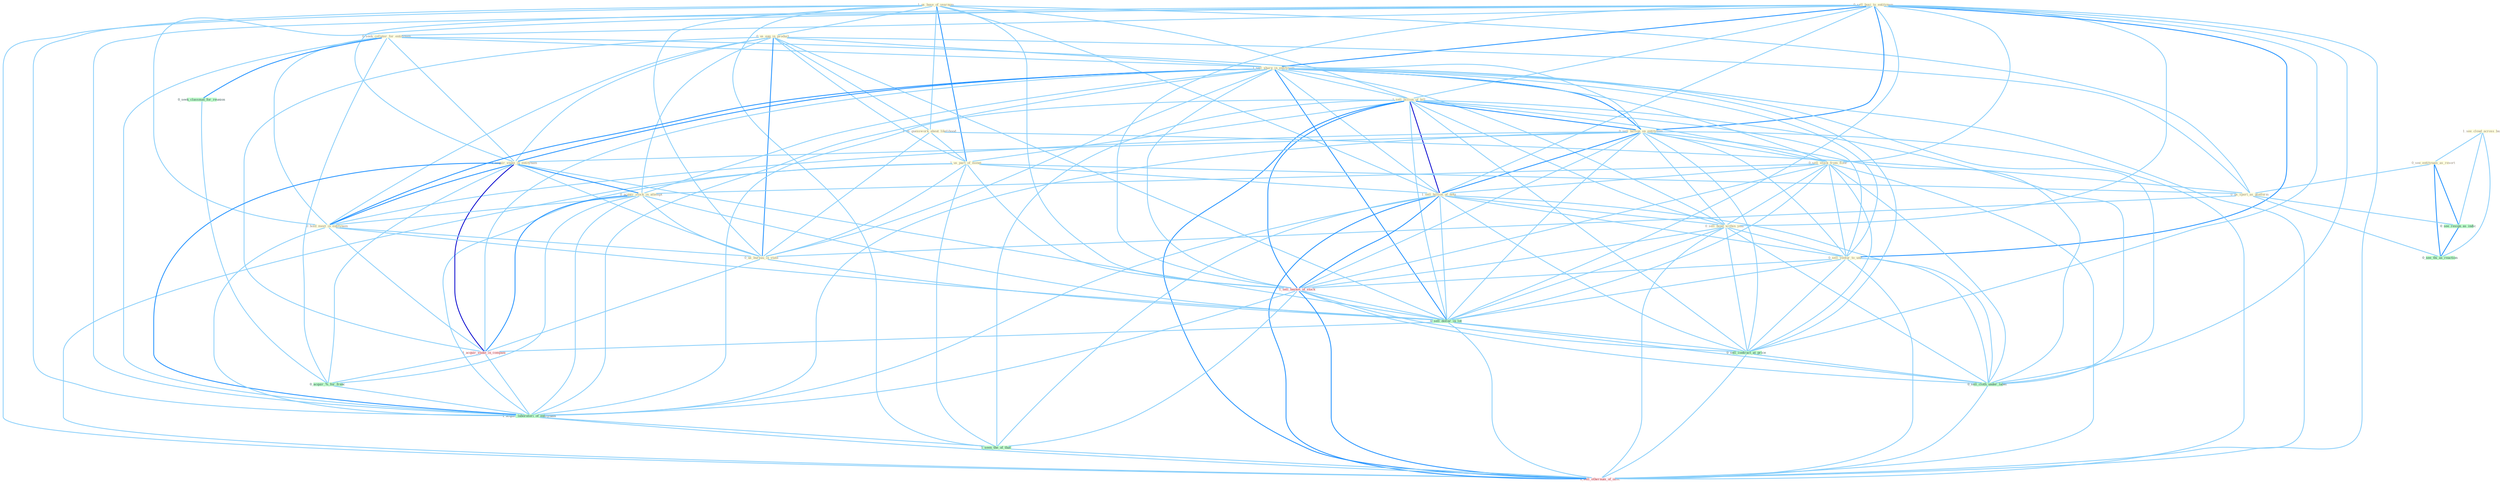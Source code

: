 Graph G{ 
    node
    [shape=polygon,style=filled,width=.5,height=.06,color="#BDFCC9",fixedsize=true,fontsize=4,
    fontcolor="#2f4f4f"];
    {node
    [color="#ffffe0", fontcolor="#8b7d6b"] "1_us_base_of_yearnum " "1_see_cloud_across_bai " "0_see_entitynam_as_resort " "0_sell_busi_to_entitynam " "0_seek_collater_for_entitynam " "0_us_egg_in_product " "1_sell_share_in_entitynam " "1_sell_billion_of_bill " "0_sell_billion_on_entitynam " "1_us_guesswork_about_likelihood " "1_us_part_of_monei " "1_acquir_stake_in_entitynam " "0_sell_stock_from_floor " "0_acquir_stock_in_attempt " "0_us_sport_as_platform " "0_hold_meet_in_entitynam " "1_sell_billion_of_note " "0_sell_bond_within_year " "0_sell_ventur_to_unit " "0_us_bureau_in_state "}
{node [color="#fff0f5", fontcolor="#b22222"] "1_sell_basket_of_stock " "1_acquir_stake_in_compani " "1_sell_othernum_of_offic "}
edge [color="#B0E2FF"];

	"1_us_base_of_yearnum " -- "0_us_egg_in_product " [w="1", color="#87cefa" ];
	"1_us_base_of_yearnum " -- "1_sell_billion_of_bill " [w="1", color="#87cefa" ];
	"1_us_base_of_yearnum " -- "1_us_guesswork_about_likelihood " [w="1", color="#87cefa" ];
	"1_us_base_of_yearnum " -- "1_us_part_of_monei " [w="2", color="#1e90ff" , len=0.8];
	"1_us_base_of_yearnum " -- "0_us_sport_as_platform " [w="1", color="#87cefa" ];
	"1_us_base_of_yearnum " -- "1_sell_billion_of_note " [w="1", color="#87cefa" ];
	"1_us_base_of_yearnum " -- "0_us_bureau_in_state " [w="1", color="#87cefa" ];
	"1_us_base_of_yearnum " -- "1_sell_basket_of_stock " [w="1", color="#87cefa" ];
	"1_us_base_of_yearnum " -- "1_acquir_laboratori_of_entitynam " [w="1", color="#87cefa" ];
	"1_us_base_of_yearnum " -- "1_seen_the_of_that " [w="1", color="#87cefa" ];
	"1_us_base_of_yearnum " -- "1_sell_othernum_of_offic " [w="1", color="#87cefa" ];
	"1_see_cloud_across_bai " -- "0_see_entitynam_as_resort " [w="1", color="#87cefa" ];
	"1_see_cloud_across_bai " -- "0_see_resign_as_indic " [w="1", color="#87cefa" ];
	"1_see_cloud_across_bai " -- "0_see_thi_as_reaction " [w="1", color="#87cefa" ];
	"0_see_entitynam_as_resort " -- "0_us_sport_as_platform " [w="1", color="#87cefa" ];
	"0_see_entitynam_as_resort " -- "0_see_resign_as_indic " [w="2", color="#1e90ff" , len=0.8];
	"0_see_entitynam_as_resort " -- "0_see_thi_as_reaction " [w="2", color="#1e90ff" , len=0.8];
	"0_sell_busi_to_entitynam " -- "0_seek_collater_for_entitynam " [w="1", color="#87cefa" ];
	"0_sell_busi_to_entitynam " -- "1_sell_share_in_entitynam " [w="2", color="#1e90ff" , len=0.8];
	"0_sell_busi_to_entitynam " -- "1_sell_billion_of_bill " [w="1", color="#87cefa" ];
	"0_sell_busi_to_entitynam " -- "0_sell_billion_on_entitynam " [w="2", color="#1e90ff" , len=0.8];
	"0_sell_busi_to_entitynam " -- "1_acquir_stake_in_entitynam " [w="1", color="#87cefa" ];
	"0_sell_busi_to_entitynam " -- "0_sell_stock_from_floor " [w="1", color="#87cefa" ];
	"0_sell_busi_to_entitynam " -- "0_hold_meet_in_entitynam " [w="1", color="#87cefa" ];
	"0_sell_busi_to_entitynam " -- "1_sell_billion_of_note " [w="1", color="#87cefa" ];
	"0_sell_busi_to_entitynam " -- "0_sell_bond_within_year " [w="1", color="#87cefa" ];
	"0_sell_busi_to_entitynam " -- "0_sell_ventur_to_unit " [w="2", color="#1e90ff" , len=0.8];
	"0_sell_busi_to_entitynam " -- "1_sell_basket_of_stock " [w="1", color="#87cefa" ];
	"0_sell_busi_to_entitynam " -- "0_sell_dollar_in_lot " [w="1", color="#87cefa" ];
	"0_sell_busi_to_entitynam " -- "0_sell_contract_at_price " [w="1", color="#87cefa" ];
	"0_sell_busi_to_entitynam " -- "1_acquir_laboratori_of_entitynam " [w="1", color="#87cefa" ];
	"0_sell_busi_to_entitynam " -- "0_sell_cloth_under_label " [w="1", color="#87cefa" ];
	"0_sell_busi_to_entitynam " -- "1_sell_othernum_of_offic " [w="1", color="#87cefa" ];
	"0_seek_collater_for_entitynam " -- "1_sell_share_in_entitynam " [w="1", color="#87cefa" ];
	"0_seek_collater_for_entitynam " -- "0_sell_billion_on_entitynam " [w="1", color="#87cefa" ];
	"0_seek_collater_for_entitynam " -- "1_acquir_stake_in_entitynam " [w="1", color="#87cefa" ];
	"0_seek_collater_for_entitynam " -- "0_hold_meet_in_entitynam " [w="1", color="#87cefa" ];
	"0_seek_collater_for_entitynam " -- "0_seek_classmat_for_reunion " [w="2", color="#1e90ff" , len=0.8];
	"0_seek_collater_for_entitynam " -- "0_acquir_%_for_franc " [w="1", color="#87cefa" ];
	"0_seek_collater_for_entitynam " -- "1_acquir_laboratori_of_entitynam " [w="1", color="#87cefa" ];
	"0_us_egg_in_product " -- "1_sell_share_in_entitynam " [w="1", color="#87cefa" ];
	"0_us_egg_in_product " -- "1_us_guesswork_about_likelihood " [w="1", color="#87cefa" ];
	"0_us_egg_in_product " -- "1_us_part_of_monei " [w="1", color="#87cefa" ];
	"0_us_egg_in_product " -- "1_acquir_stake_in_entitynam " [w="1", color="#87cefa" ];
	"0_us_egg_in_product " -- "0_acquir_stock_in_attempt " [w="1", color="#87cefa" ];
	"0_us_egg_in_product " -- "0_us_sport_as_platform " [w="1", color="#87cefa" ];
	"0_us_egg_in_product " -- "0_hold_meet_in_entitynam " [w="1", color="#87cefa" ];
	"0_us_egg_in_product " -- "0_us_bureau_in_state " [w="2", color="#1e90ff" , len=0.8];
	"0_us_egg_in_product " -- "0_sell_dollar_in_lot " [w="1", color="#87cefa" ];
	"0_us_egg_in_product " -- "1_acquir_stake_in_compani " [w="1", color="#87cefa" ];
	"1_sell_share_in_entitynam " -- "1_sell_billion_of_bill " [w="1", color="#87cefa" ];
	"1_sell_share_in_entitynam " -- "0_sell_billion_on_entitynam " [w="2", color="#1e90ff" , len=0.8];
	"1_sell_share_in_entitynam " -- "1_acquir_stake_in_entitynam " [w="2", color="#1e90ff" , len=0.8];
	"1_sell_share_in_entitynam " -- "0_sell_stock_from_floor " [w="1", color="#87cefa" ];
	"1_sell_share_in_entitynam " -- "0_acquir_stock_in_attempt " [w="1", color="#87cefa" ];
	"1_sell_share_in_entitynam " -- "0_hold_meet_in_entitynam " [w="2", color="#1e90ff" , len=0.8];
	"1_sell_share_in_entitynam " -- "1_sell_billion_of_note " [w="1", color="#87cefa" ];
	"1_sell_share_in_entitynam " -- "0_sell_bond_within_year " [w="1", color="#87cefa" ];
	"1_sell_share_in_entitynam " -- "0_sell_ventur_to_unit " [w="1", color="#87cefa" ];
	"1_sell_share_in_entitynam " -- "0_us_bureau_in_state " [w="1", color="#87cefa" ];
	"1_sell_share_in_entitynam " -- "1_sell_basket_of_stock " [w="1", color="#87cefa" ];
	"1_sell_share_in_entitynam " -- "0_sell_dollar_in_lot " [w="2", color="#1e90ff" , len=0.8];
	"1_sell_share_in_entitynam " -- "1_acquir_stake_in_compani " [w="1", color="#87cefa" ];
	"1_sell_share_in_entitynam " -- "0_sell_contract_at_price " [w="1", color="#87cefa" ];
	"1_sell_share_in_entitynam " -- "1_acquir_laboratori_of_entitynam " [w="1", color="#87cefa" ];
	"1_sell_share_in_entitynam " -- "0_sell_cloth_under_label " [w="1", color="#87cefa" ];
	"1_sell_share_in_entitynam " -- "1_sell_othernum_of_offic " [w="1", color="#87cefa" ];
	"1_sell_billion_of_bill " -- "0_sell_billion_on_entitynam " [w="2", color="#1e90ff" , len=0.8];
	"1_sell_billion_of_bill " -- "1_us_part_of_monei " [w="1", color="#87cefa" ];
	"1_sell_billion_of_bill " -- "0_sell_stock_from_floor " [w="1", color="#87cefa" ];
	"1_sell_billion_of_bill " -- "1_sell_billion_of_note " [w="3", color="#0000cd" , len=0.6];
	"1_sell_billion_of_bill " -- "0_sell_bond_within_year " [w="1", color="#87cefa" ];
	"1_sell_billion_of_bill " -- "0_sell_ventur_to_unit " [w="1", color="#87cefa" ];
	"1_sell_billion_of_bill " -- "1_sell_basket_of_stock " [w="2", color="#1e90ff" , len=0.8];
	"1_sell_billion_of_bill " -- "0_sell_dollar_in_lot " [w="1", color="#87cefa" ];
	"1_sell_billion_of_bill " -- "0_sell_contract_at_price " [w="1", color="#87cefa" ];
	"1_sell_billion_of_bill " -- "1_acquir_laboratori_of_entitynam " [w="1", color="#87cefa" ];
	"1_sell_billion_of_bill " -- "0_sell_cloth_under_label " [w="1", color="#87cefa" ];
	"1_sell_billion_of_bill " -- "1_seen_the_of_that " [w="1", color="#87cefa" ];
	"1_sell_billion_of_bill " -- "1_sell_othernum_of_offic " [w="2", color="#1e90ff" , len=0.8];
	"0_sell_billion_on_entitynam " -- "1_acquir_stake_in_entitynam " [w="1", color="#87cefa" ];
	"0_sell_billion_on_entitynam " -- "0_sell_stock_from_floor " [w="1", color="#87cefa" ];
	"0_sell_billion_on_entitynam " -- "0_hold_meet_in_entitynam " [w="1", color="#87cefa" ];
	"0_sell_billion_on_entitynam " -- "1_sell_billion_of_note " [w="2", color="#1e90ff" , len=0.8];
	"0_sell_billion_on_entitynam " -- "0_sell_bond_within_year " [w="1", color="#87cefa" ];
	"0_sell_billion_on_entitynam " -- "0_sell_ventur_to_unit " [w="1", color="#87cefa" ];
	"0_sell_billion_on_entitynam " -- "1_sell_basket_of_stock " [w="1", color="#87cefa" ];
	"0_sell_billion_on_entitynam " -- "0_sell_dollar_in_lot " [w="1", color="#87cefa" ];
	"0_sell_billion_on_entitynam " -- "0_sell_contract_at_price " [w="1", color="#87cefa" ];
	"0_sell_billion_on_entitynam " -- "1_acquir_laboratori_of_entitynam " [w="1", color="#87cefa" ];
	"0_sell_billion_on_entitynam " -- "0_sell_cloth_under_label " [w="1", color="#87cefa" ];
	"0_sell_billion_on_entitynam " -- "1_sell_othernum_of_offic " [w="1", color="#87cefa" ];
	"1_us_guesswork_about_likelihood " -- "1_us_part_of_monei " [w="1", color="#87cefa" ];
	"1_us_guesswork_about_likelihood " -- "0_us_sport_as_platform " [w="1", color="#87cefa" ];
	"1_us_guesswork_about_likelihood " -- "0_us_bureau_in_state " [w="1", color="#87cefa" ];
	"1_us_part_of_monei " -- "0_us_sport_as_platform " [w="1", color="#87cefa" ];
	"1_us_part_of_monei " -- "1_sell_billion_of_note " [w="1", color="#87cefa" ];
	"1_us_part_of_monei " -- "0_us_bureau_in_state " [w="1", color="#87cefa" ];
	"1_us_part_of_monei " -- "1_sell_basket_of_stock " [w="1", color="#87cefa" ];
	"1_us_part_of_monei " -- "1_acquir_laboratori_of_entitynam " [w="1", color="#87cefa" ];
	"1_us_part_of_monei " -- "1_seen_the_of_that " [w="1", color="#87cefa" ];
	"1_us_part_of_monei " -- "1_sell_othernum_of_offic " [w="1", color="#87cefa" ];
	"1_acquir_stake_in_entitynam " -- "0_acquir_stock_in_attempt " [w="2", color="#1e90ff" , len=0.8];
	"1_acquir_stake_in_entitynam " -- "0_hold_meet_in_entitynam " [w="2", color="#1e90ff" , len=0.8];
	"1_acquir_stake_in_entitynam " -- "0_us_bureau_in_state " [w="1", color="#87cefa" ];
	"1_acquir_stake_in_entitynam " -- "0_sell_dollar_in_lot " [w="1", color="#87cefa" ];
	"1_acquir_stake_in_entitynam " -- "1_acquir_stake_in_compani " [w="3", color="#0000cd" , len=0.6];
	"1_acquir_stake_in_entitynam " -- "0_acquir_%_for_franc " [w="1", color="#87cefa" ];
	"1_acquir_stake_in_entitynam " -- "1_acquir_laboratori_of_entitynam " [w="2", color="#1e90ff" , len=0.8];
	"0_sell_stock_from_floor " -- "0_acquir_stock_in_attempt " [w="1", color="#87cefa" ];
	"0_sell_stock_from_floor " -- "1_sell_billion_of_note " [w="1", color="#87cefa" ];
	"0_sell_stock_from_floor " -- "0_sell_bond_within_year " [w="1", color="#87cefa" ];
	"0_sell_stock_from_floor " -- "0_sell_ventur_to_unit " [w="1", color="#87cefa" ];
	"0_sell_stock_from_floor " -- "1_sell_basket_of_stock " [w="1", color="#87cefa" ];
	"0_sell_stock_from_floor " -- "0_sell_dollar_in_lot " [w="1", color="#87cefa" ];
	"0_sell_stock_from_floor " -- "0_sell_contract_at_price " [w="1", color="#87cefa" ];
	"0_sell_stock_from_floor " -- "0_sell_cloth_under_label " [w="1", color="#87cefa" ];
	"0_sell_stock_from_floor " -- "1_sell_othernum_of_offic " [w="1", color="#87cefa" ];
	"0_acquir_stock_in_attempt " -- "0_hold_meet_in_entitynam " [w="1", color="#87cefa" ];
	"0_acquir_stock_in_attempt " -- "0_us_bureau_in_state " [w="1", color="#87cefa" ];
	"0_acquir_stock_in_attempt " -- "0_sell_dollar_in_lot " [w="1", color="#87cefa" ];
	"0_acquir_stock_in_attempt " -- "1_acquir_stake_in_compani " [w="2", color="#1e90ff" , len=0.8];
	"0_acquir_stock_in_attempt " -- "0_acquir_%_for_franc " [w="1", color="#87cefa" ];
	"0_acquir_stock_in_attempt " -- "1_acquir_laboratori_of_entitynam " [w="1", color="#87cefa" ];
	"0_us_sport_as_platform " -- "0_us_bureau_in_state " [w="1", color="#87cefa" ];
	"0_us_sport_as_platform " -- "0_see_resign_as_indic " [w="1", color="#87cefa" ];
	"0_us_sport_as_platform " -- "0_see_thi_as_reaction " [w="1", color="#87cefa" ];
	"0_hold_meet_in_entitynam " -- "0_us_bureau_in_state " [w="1", color="#87cefa" ];
	"0_hold_meet_in_entitynam " -- "0_sell_dollar_in_lot " [w="1", color="#87cefa" ];
	"0_hold_meet_in_entitynam " -- "1_acquir_stake_in_compani " [w="1", color="#87cefa" ];
	"0_hold_meet_in_entitynam " -- "1_acquir_laboratori_of_entitynam " [w="1", color="#87cefa" ];
	"1_sell_billion_of_note " -- "0_sell_bond_within_year " [w="1", color="#87cefa" ];
	"1_sell_billion_of_note " -- "0_sell_ventur_to_unit " [w="1", color="#87cefa" ];
	"1_sell_billion_of_note " -- "1_sell_basket_of_stock " [w="2", color="#1e90ff" , len=0.8];
	"1_sell_billion_of_note " -- "0_sell_dollar_in_lot " [w="1", color="#87cefa" ];
	"1_sell_billion_of_note " -- "0_sell_contract_at_price " [w="1", color="#87cefa" ];
	"1_sell_billion_of_note " -- "1_acquir_laboratori_of_entitynam " [w="1", color="#87cefa" ];
	"1_sell_billion_of_note " -- "0_sell_cloth_under_label " [w="1", color="#87cefa" ];
	"1_sell_billion_of_note " -- "1_seen_the_of_that " [w="1", color="#87cefa" ];
	"1_sell_billion_of_note " -- "1_sell_othernum_of_offic " [w="2", color="#1e90ff" , len=0.8];
	"0_sell_bond_within_year " -- "0_sell_ventur_to_unit " [w="1", color="#87cefa" ];
	"0_sell_bond_within_year " -- "1_sell_basket_of_stock " [w="1", color="#87cefa" ];
	"0_sell_bond_within_year " -- "0_sell_dollar_in_lot " [w="1", color="#87cefa" ];
	"0_sell_bond_within_year " -- "0_sell_contract_at_price " [w="1", color="#87cefa" ];
	"0_sell_bond_within_year " -- "0_sell_cloth_under_label " [w="1", color="#87cefa" ];
	"0_sell_bond_within_year " -- "1_sell_othernum_of_offic " [w="1", color="#87cefa" ];
	"0_sell_ventur_to_unit " -- "1_sell_basket_of_stock " [w="1", color="#87cefa" ];
	"0_sell_ventur_to_unit " -- "0_sell_dollar_in_lot " [w="1", color="#87cefa" ];
	"0_sell_ventur_to_unit " -- "0_sell_contract_at_price " [w="1", color="#87cefa" ];
	"0_sell_ventur_to_unit " -- "0_sell_cloth_under_label " [w="1", color="#87cefa" ];
	"0_sell_ventur_to_unit " -- "1_sell_othernum_of_offic " [w="1", color="#87cefa" ];
	"0_us_bureau_in_state " -- "0_sell_dollar_in_lot " [w="1", color="#87cefa" ];
	"0_us_bureau_in_state " -- "1_acquir_stake_in_compani " [w="1", color="#87cefa" ];
	"0_seek_classmat_for_reunion " -- "0_acquir_%_for_franc " [w="1", color="#87cefa" ];
	"1_sell_basket_of_stock " -- "0_sell_dollar_in_lot " [w="1", color="#87cefa" ];
	"1_sell_basket_of_stock " -- "0_sell_contract_at_price " [w="1", color="#87cefa" ];
	"1_sell_basket_of_stock " -- "1_acquir_laboratori_of_entitynam " [w="1", color="#87cefa" ];
	"1_sell_basket_of_stock " -- "0_sell_cloth_under_label " [w="1", color="#87cefa" ];
	"1_sell_basket_of_stock " -- "1_seen_the_of_that " [w="1", color="#87cefa" ];
	"1_sell_basket_of_stock " -- "1_sell_othernum_of_offic " [w="2", color="#1e90ff" , len=0.8];
	"0_sell_dollar_in_lot " -- "1_acquir_stake_in_compani " [w="1", color="#87cefa" ];
	"0_sell_dollar_in_lot " -- "0_sell_contract_at_price " [w="1", color="#87cefa" ];
	"0_sell_dollar_in_lot " -- "0_sell_cloth_under_label " [w="1", color="#87cefa" ];
	"0_sell_dollar_in_lot " -- "1_sell_othernum_of_offic " [w="1", color="#87cefa" ];
	"0_see_resign_as_indic " -- "0_see_thi_as_reaction " [w="2", color="#1e90ff" , len=0.8];
	"1_acquir_stake_in_compani " -- "0_acquir_%_for_franc " [w="1", color="#87cefa" ];
	"1_acquir_stake_in_compani " -- "1_acquir_laboratori_of_entitynam " [w="1", color="#87cefa" ];
	"0_acquir_%_for_franc " -- "1_acquir_laboratori_of_entitynam " [w="1", color="#87cefa" ];
	"0_sell_contract_at_price " -- "0_sell_cloth_under_label " [w="1", color="#87cefa" ];
	"0_sell_contract_at_price " -- "1_sell_othernum_of_offic " [w="1", color="#87cefa" ];
	"1_acquir_laboratori_of_entitynam " -- "1_seen_the_of_that " [w="1", color="#87cefa" ];
	"1_acquir_laboratori_of_entitynam " -- "1_sell_othernum_of_offic " [w="1", color="#87cefa" ];
	"0_sell_cloth_under_label " -- "1_sell_othernum_of_offic " [w="1", color="#87cefa" ];
	"1_seen_the_of_that " -- "1_sell_othernum_of_offic " [w="1", color="#87cefa" ];
}